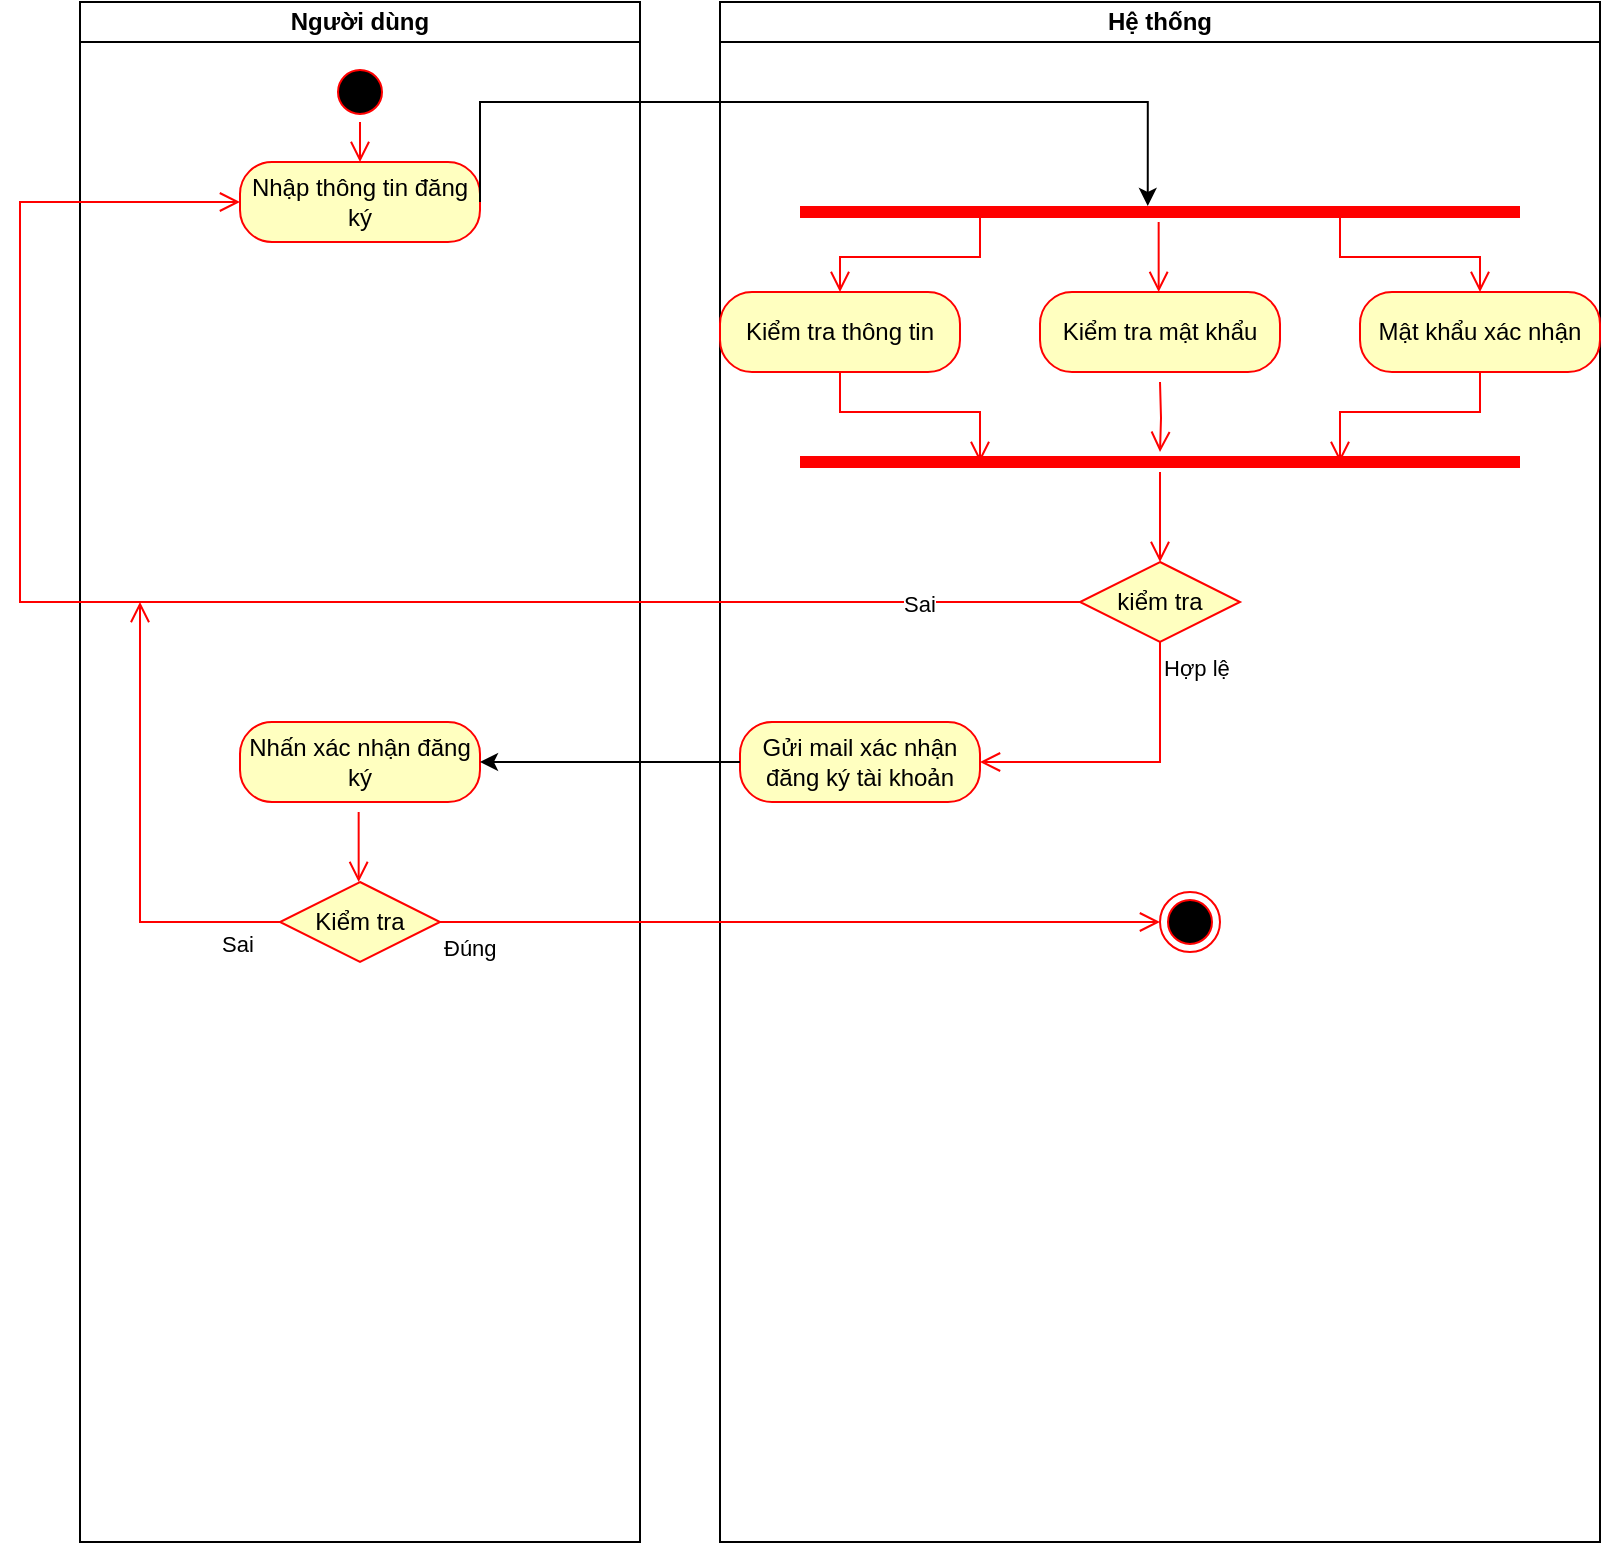 <mxfile version="22.0.8" type="device">
  <diagram name="Page-1" id="NPOdBJzWhqUOJHCwfFJ6">
    <mxGraphModel dx="1585" dy="845" grid="1" gridSize="10" guides="1" tooltips="1" connect="1" arrows="1" fold="1" page="1" pageScale="1" pageWidth="850" pageHeight="1100" math="0" shadow="0">
      <root>
        <mxCell id="0" />
        <mxCell id="1" parent="0" />
        <mxCell id="HL96-Dw18milUO6EVauh-1" value="Người dùng" style="swimlane;startSize=20;whiteSpace=wrap;html=1;" parent="1" vertex="1">
          <mxGeometry x="40" y="30" width="280" height="770" as="geometry">
            <mxRectangle x="120" y="80" width="110" height="30" as="alternateBounds" />
          </mxGeometry>
        </mxCell>
        <mxCell id="HL96-Dw18milUO6EVauh-2" value="" style="ellipse;html=1;shape=startState;fillColor=#000000;strokeColor=#ff0000;" parent="HL96-Dw18milUO6EVauh-1" vertex="1">
          <mxGeometry x="125" y="30" width="30" height="30" as="geometry" />
        </mxCell>
        <mxCell id="HL96-Dw18milUO6EVauh-3" value="" style="edgeStyle=orthogonalEdgeStyle;html=1;verticalAlign=bottom;endArrow=open;endSize=8;strokeColor=#ff0000;rounded=0;" parent="HL96-Dw18milUO6EVauh-1" source="HL96-Dw18milUO6EVauh-2" edge="1">
          <mxGeometry relative="1" as="geometry">
            <mxPoint x="140" y="80" as="targetPoint" />
          </mxGeometry>
        </mxCell>
        <mxCell id="HL96-Dw18milUO6EVauh-4" value="Nhập thông tin đăng ký" style="rounded=1;whiteSpace=wrap;html=1;arcSize=40;fontColor=#000000;fillColor=#ffffc0;strokeColor=#ff0000;" parent="HL96-Dw18milUO6EVauh-1" vertex="1">
          <mxGeometry x="80" y="80" width="120" height="40" as="geometry" />
        </mxCell>
        <mxCell id="HL96-Dw18milUO6EVauh-29" value="Nhấn xác nhận đăng ký" style="rounded=1;whiteSpace=wrap;html=1;arcSize=40;fontColor=#000000;fillColor=#ffffc0;strokeColor=#ff0000;" parent="HL96-Dw18milUO6EVauh-1" vertex="1">
          <mxGeometry x="80" y="360" width="120" height="40" as="geometry" />
        </mxCell>
        <mxCell id="HL96-Dw18milUO6EVauh-33" value="Kiểm tra" style="rhombus;whiteSpace=wrap;html=1;fontColor=#000000;fillColor=#ffffc0;strokeColor=#ff0000;" parent="HL96-Dw18milUO6EVauh-1" vertex="1">
          <mxGeometry x="100" y="440" width="80" height="40" as="geometry" />
        </mxCell>
        <mxCell id="HL96-Dw18milUO6EVauh-34" value="Sai" style="edgeStyle=orthogonalEdgeStyle;html=1;align=left;verticalAlign=bottom;endArrow=open;endSize=8;strokeColor=#ff0000;rounded=0;" parent="HL96-Dw18milUO6EVauh-1" source="HL96-Dw18milUO6EVauh-33" edge="1">
          <mxGeometry x="-0.739" y="20" relative="1" as="geometry">
            <mxPoint x="30" y="300" as="targetPoint" />
            <Array as="points">
              <mxPoint x="30" y="460" />
            </Array>
            <mxPoint x="-1" as="offset" />
          </mxGeometry>
        </mxCell>
        <mxCell id="HL96-Dw18milUO6EVauh-55" value="" style="edgeStyle=orthogonalEdgeStyle;html=1;verticalAlign=bottom;endArrow=open;endSize=8;strokeColor=#ff0000;rounded=0;" parent="HL96-Dw18milUO6EVauh-1" edge="1">
          <mxGeometry relative="1" as="geometry">
            <mxPoint x="139.33" y="440" as="targetPoint" />
            <mxPoint x="139.33" y="405" as="sourcePoint" />
          </mxGeometry>
        </mxCell>
        <mxCell id="HL96-Dw18milUO6EVauh-6" value="Hệ thống" style="swimlane;startSize=20;whiteSpace=wrap;html=1;" parent="1" vertex="1">
          <mxGeometry x="360" y="30" width="440" height="770" as="geometry">
            <mxRectangle x="400" y="80" width="90" height="30" as="alternateBounds" />
          </mxGeometry>
        </mxCell>
        <mxCell id="HL96-Dw18milUO6EVauh-7" value="" style="shape=line;html=1;strokeWidth=6;strokeColor=#ff0000;" parent="HL96-Dw18milUO6EVauh-6" vertex="1">
          <mxGeometry x="40" y="100" width="360" height="10" as="geometry" />
        </mxCell>
        <mxCell id="HL96-Dw18milUO6EVauh-8" value="" style="edgeStyle=orthogonalEdgeStyle;html=1;verticalAlign=bottom;endArrow=open;endSize=8;strokeColor=#ff0000;rounded=0;entryX=0.5;entryY=0;entryDx=0;entryDy=0;exitX=0.25;exitY=0.5;exitDx=0;exitDy=0;exitPerimeter=0;" parent="HL96-Dw18milUO6EVauh-6" source="HL96-Dw18milUO6EVauh-7" target="HL96-Dw18milUO6EVauh-10" edge="1">
          <mxGeometry relative="1" as="geometry">
            <mxPoint x="150" y="110" as="targetPoint" />
            <mxPoint x="150" y="75" as="sourcePoint" />
          </mxGeometry>
        </mxCell>
        <mxCell id="HL96-Dw18milUO6EVauh-9" value="" style="edgeStyle=orthogonalEdgeStyle;html=1;verticalAlign=bottom;endArrow=open;endSize=8;strokeColor=#ff0000;rounded=0;entryX=0.5;entryY=0;entryDx=0;entryDy=0;exitX=0.75;exitY=0.5;exitDx=0;exitDy=0;exitPerimeter=0;" parent="HL96-Dw18milUO6EVauh-6" source="HL96-Dw18milUO6EVauh-7" target="HL96-Dw18milUO6EVauh-11" edge="1">
          <mxGeometry relative="1" as="geometry">
            <mxPoint x="160" y="120" as="targetPoint" />
            <mxPoint x="160" y="85" as="sourcePoint" />
          </mxGeometry>
        </mxCell>
        <mxCell id="HL96-Dw18milUO6EVauh-10" value="Kiểm tra thông tin" style="rounded=1;whiteSpace=wrap;html=1;arcSize=40;fontColor=#000000;fillColor=#ffffc0;strokeColor=#ff0000;" parent="HL96-Dw18milUO6EVauh-6" vertex="1">
          <mxGeometry y="145" width="120" height="40" as="geometry" />
        </mxCell>
        <mxCell id="HL96-Dw18milUO6EVauh-11" value="Mật khẩu xác nhận" style="rounded=1;whiteSpace=wrap;html=1;arcSize=40;fontColor=#000000;fillColor=#ffffc0;strokeColor=#ff0000;" parent="HL96-Dw18milUO6EVauh-6" vertex="1">
          <mxGeometry x="320" y="145" width="120" height="40" as="geometry" />
        </mxCell>
        <mxCell id="HL96-Dw18milUO6EVauh-12" value="" style="edgeStyle=orthogonalEdgeStyle;html=1;verticalAlign=bottom;endArrow=open;endSize=8;strokeColor=#ff0000;rounded=0;exitX=0.5;exitY=1;exitDx=0;exitDy=0;entryX=0.75;entryY=0.5;entryDx=0;entryDy=0;entryPerimeter=0;" parent="HL96-Dw18milUO6EVauh-6" source="HL96-Dw18milUO6EVauh-11" target="HL96-Dw18milUO6EVauh-14" edge="1">
          <mxGeometry relative="1" as="geometry">
            <mxPoint x="160" y="325" as="targetPoint" />
            <mxPoint x="160" y="255" as="sourcePoint" />
          </mxGeometry>
        </mxCell>
        <mxCell id="HL96-Dw18milUO6EVauh-13" value="" style="edgeStyle=orthogonalEdgeStyle;html=1;verticalAlign=bottom;endArrow=open;endSize=8;strokeColor=#ff0000;rounded=0;exitX=0.5;exitY=1;exitDx=0;exitDy=0;entryX=0.25;entryY=0.5;entryDx=0;entryDy=0;entryPerimeter=0;" parent="HL96-Dw18milUO6EVauh-6" source="HL96-Dw18milUO6EVauh-10" target="HL96-Dw18milUO6EVauh-14" edge="1">
          <mxGeometry relative="1" as="geometry">
            <mxPoint x="150" y="315" as="targetPoint" />
            <mxPoint x="150" y="245" as="sourcePoint" />
          </mxGeometry>
        </mxCell>
        <mxCell id="HL96-Dw18milUO6EVauh-14" value="" style="shape=line;html=1;strokeWidth=6;strokeColor=#ff0000;" parent="HL96-Dw18milUO6EVauh-6" vertex="1">
          <mxGeometry x="40" y="225" width="360" height="10" as="geometry" />
        </mxCell>
        <mxCell id="HL96-Dw18milUO6EVauh-15" value="kiểm tra" style="rhombus;whiteSpace=wrap;html=1;fontColor=#000000;fillColor=#ffffc0;strokeColor=#ff0000;" parent="HL96-Dw18milUO6EVauh-6" vertex="1">
          <mxGeometry x="180" y="280" width="80" height="40" as="geometry" />
        </mxCell>
        <mxCell id="HL96-Dw18milUO6EVauh-16" value="" style="edgeStyle=orthogonalEdgeStyle;html=1;verticalAlign=bottom;endArrow=open;endSize=8;strokeColor=#ff0000;rounded=0;entryX=0.5;entryY=0;entryDx=0;entryDy=0;" parent="HL96-Dw18milUO6EVauh-6" source="HL96-Dw18milUO6EVauh-14" target="HL96-Dw18milUO6EVauh-15" edge="1">
          <mxGeometry relative="1" as="geometry">
            <mxPoint x="-220" y="320" as="targetPoint" />
          </mxGeometry>
        </mxCell>
        <mxCell id="HL96-Dw18milUO6EVauh-17" value="Gửi mail xác nhận đăng ký tài khoản" style="rounded=1;whiteSpace=wrap;html=1;arcSize=40;fontColor=#000000;fillColor=#ffffc0;strokeColor=#ff0000;" parent="HL96-Dw18milUO6EVauh-6" vertex="1">
          <mxGeometry x="10" y="360" width="120" height="40" as="geometry" />
        </mxCell>
        <mxCell id="HL96-Dw18milUO6EVauh-25" value="Kiểm tra mật khẩu" style="rounded=1;whiteSpace=wrap;html=1;arcSize=40;fontColor=#000000;fillColor=#ffffc0;strokeColor=#ff0000;" parent="HL96-Dw18milUO6EVauh-6" vertex="1">
          <mxGeometry x="160" y="145" width="120" height="40" as="geometry" />
        </mxCell>
        <mxCell id="HL96-Dw18milUO6EVauh-5" value="Hợp lệ" style="edgeStyle=orthogonalEdgeStyle;html=1;align=left;verticalAlign=top;endArrow=open;endSize=8;strokeColor=#ff0000;rounded=0;entryX=1;entryY=0.5;entryDx=0;entryDy=0;exitX=0.5;exitY=1;exitDx=0;exitDy=0;" parent="HL96-Dw18milUO6EVauh-6" source="HL96-Dw18milUO6EVauh-15" target="HL96-Dw18milUO6EVauh-17" edge="1">
          <mxGeometry x="-1" relative="1" as="geometry">
            <mxPoint x="180" y="360" as="targetPoint" />
            <mxPoint as="offset" />
          </mxGeometry>
        </mxCell>
        <mxCell id="HL96-Dw18milUO6EVauh-26" value="" style="edgeStyle=orthogonalEdgeStyle;html=1;verticalAlign=bottom;endArrow=open;endSize=8;strokeColor=#ff0000;rounded=0;" parent="HL96-Dw18milUO6EVauh-6" target="HL96-Dw18milUO6EVauh-14" edge="1">
          <mxGeometry relative="1" as="geometry">
            <mxPoint x="220" y="200" as="targetPoint" />
            <mxPoint x="220" y="190" as="sourcePoint" />
          </mxGeometry>
        </mxCell>
        <mxCell id="HL96-Dw18milUO6EVauh-54" value="" style="edgeStyle=orthogonalEdgeStyle;html=1;verticalAlign=bottom;endArrow=open;endSize=8;strokeColor=#ff0000;rounded=0;" parent="HL96-Dw18milUO6EVauh-6" edge="1">
          <mxGeometry relative="1" as="geometry">
            <mxPoint x="219.33" y="145" as="targetPoint" />
            <mxPoint x="219.33" y="110" as="sourcePoint" />
          </mxGeometry>
        </mxCell>
        <mxCell id="HL96-Dw18milUO6EVauh-18" value="" style="ellipse;html=1;shape=endState;fillColor=#000000;strokeColor=#ff0000;" parent="HL96-Dw18milUO6EVauh-6" vertex="1">
          <mxGeometry x="220" y="445" width="30" height="30" as="geometry" />
        </mxCell>
        <mxCell id="HL96-Dw18milUO6EVauh-20" value="Sai" style="edgeStyle=orthogonalEdgeStyle;html=1;align=left;verticalAlign=bottom;endArrow=open;endSize=8;strokeColor=#ff0000;rounded=0;entryX=0;entryY=0.5;entryDx=0;entryDy=0;exitX=0;exitY=0.5;exitDx=0;exitDy=0;" parent="1" source="HL96-Dw18milUO6EVauh-15" target="HL96-Dw18milUO6EVauh-4" edge="1">
          <mxGeometry x="-0.783" y="10" relative="1" as="geometry">
            <mxPoint x="320" y="420" as="targetPoint" />
            <Array as="points">
              <mxPoint x="10" y="330" />
              <mxPoint x="10" y="130" />
            </Array>
            <mxPoint x="1" as="offset" />
          </mxGeometry>
        </mxCell>
        <mxCell id="HL96-Dw18milUO6EVauh-27" value="" style="edgeStyle=orthogonalEdgeStyle;html=1;verticalAlign=bottom;endArrow=open;endSize=8;strokeColor=#ff0000;rounded=0;entryX=0.499;entryY=0.433;entryDx=0;entryDy=0;entryPerimeter=0;" parent="1" target="HL96-Dw18milUO6EVauh-14" edge="1">
          <mxGeometry relative="1" as="geometry">
            <mxPoint x="590" y="240" as="targetPoint" />
            <mxPoint x="580" y="260" as="sourcePoint" />
          </mxGeometry>
        </mxCell>
        <mxCell id="HL96-Dw18milUO6EVauh-30" value="" style="edgeStyle=orthogonalEdgeStyle;rounded=0;orthogonalLoop=1;jettySize=auto;html=1;" parent="1" source="HL96-Dw18milUO6EVauh-17" target="HL96-Dw18milUO6EVauh-29" edge="1">
          <mxGeometry relative="1" as="geometry" />
        </mxCell>
        <mxCell id="HL96-Dw18milUO6EVauh-35" value="Đúng" style="edgeStyle=orthogonalEdgeStyle;html=1;align=left;verticalAlign=top;endArrow=open;endSize=8;strokeColor=#ff0000;rounded=0;entryX=0;entryY=0.5;entryDx=0;entryDy=0;" parent="1" source="HL96-Dw18milUO6EVauh-33" target="HL96-Dw18milUO6EVauh-18" edge="1">
          <mxGeometry x="-1" relative="1" as="geometry">
            <mxPoint x="180" y="570" as="targetPoint" />
          </mxGeometry>
        </mxCell>
        <mxCell id="Rc591BGlIWMe8pqG2HJL-1" value="" style="edgeStyle=orthogonalEdgeStyle;rounded=0;orthogonalLoop=1;jettySize=auto;html=1;exitX=1;exitY=0.5;exitDx=0;exitDy=0;entryX=0.483;entryY=0.2;entryDx=0;entryDy=0;entryPerimeter=0;" edge="1" parent="1" source="HL96-Dw18milUO6EVauh-4" target="HL96-Dw18milUO6EVauh-7">
          <mxGeometry relative="1" as="geometry">
            <mxPoint x="380" y="420" as="sourcePoint" />
            <mxPoint x="250" y="420" as="targetPoint" />
            <Array as="points">
              <mxPoint x="240" y="80" />
              <mxPoint x="574" y="80" />
            </Array>
          </mxGeometry>
        </mxCell>
      </root>
    </mxGraphModel>
  </diagram>
</mxfile>
